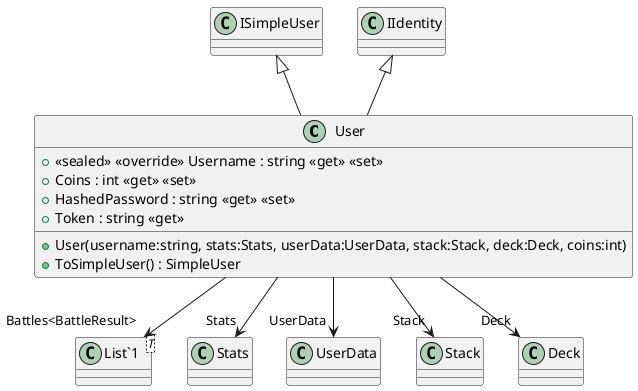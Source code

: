 @startuml
class User {
    + User(username:string, stats:Stats, userData:UserData, stack:Stack, deck:Deck, coins:int)
    + <<sealed>> <<override>> Username : string <<get>> <<set>>
    + Coins : int <<get>> <<set>>
    + HashedPassword : string <<get>> <<set>>
    + Token : string <<get>>
    + ToSimpleUser() : SimpleUser
}
class "List`1"<T> {
}
ISimpleUser <|-- User
IIdentity <|-- User
User --> "Battles<BattleResult>" "List`1"
User --> "Stats" Stats
User --> "UserData" UserData
User --> "Stack" Stack
User --> "Deck" Deck
@enduml
